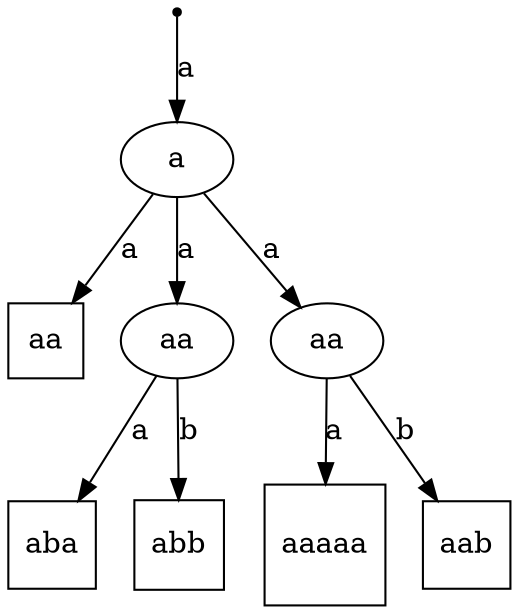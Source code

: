 digraph nameOfGraph2 { aaaaa, aab, aba, abb, aa_1 [shape=square]; aa_1, aa_2 [label=aa]; start [shape=point]; start-> a[label=a]; a -> aa[label=a]; a -> aa_1[label=a]; a -> aa_2[label=a]; aa -> aaaaa[label=a]; aa -> aab[label=b]; aa_2 -> aba[label=a]; aa_2 -> abb[label=b]; }
